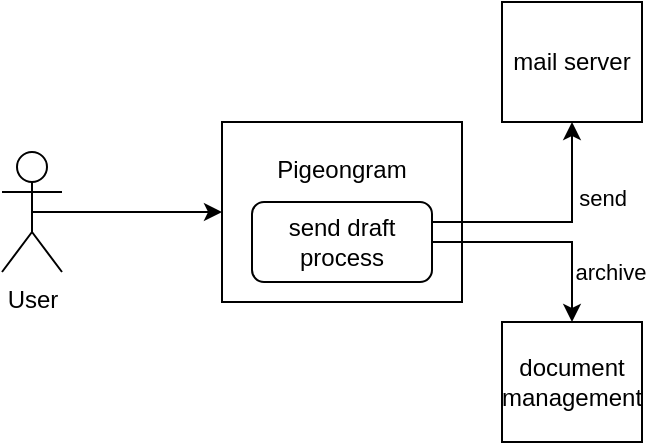 <mxfile version="15.4.0" type="device"><diagram id="zwkfqed8xbzyZJBHWSvy" name="Page-1"><mxGraphModel dx="946" dy="596" grid="1" gridSize="10" guides="1" tooltips="1" connect="1" arrows="1" fold="1" page="1" pageScale="1" pageWidth="827" pageHeight="1169" math="0" shadow="0"><root><mxCell id="0"/><mxCell id="1" parent="0"/><mxCell id="CPXBoHrCxSoyEhHohrTl-2" value="Pigeongram&lt;br&gt;&lt;br&gt;&lt;br&gt;&lt;br&gt;" style="rounded=0;whiteSpace=wrap;html=1;" vertex="1" parent="1"><mxGeometry x="350" y="260" width="120" height="90" as="geometry"/></mxCell><mxCell id="CPXBoHrCxSoyEhHohrTl-7" value="send" style="edgeStyle=orthogonalEdgeStyle;rounded=0;orthogonalLoop=1;jettySize=auto;html=1;entryX=0.5;entryY=1;entryDx=0;entryDy=0;exitX=1;exitY=0.25;exitDx=0;exitDy=0;" edge="1" parent="1" source="CPXBoHrCxSoyEhHohrTl-13" target="CPXBoHrCxSoyEhHohrTl-3"><mxGeometry x="0.375" y="-15" relative="1" as="geometry"><mxPoint as="offset"/></mxGeometry></mxCell><mxCell id="CPXBoHrCxSoyEhHohrTl-8" style="edgeStyle=orthogonalEdgeStyle;rounded=0;orthogonalLoop=1;jettySize=auto;html=1;exitX=1;exitY=0.5;exitDx=0;exitDy=0;" edge="1" parent="1" source="CPXBoHrCxSoyEhHohrTl-13" target="CPXBoHrCxSoyEhHohrTl-4"><mxGeometry relative="1" as="geometry"/></mxCell><mxCell id="CPXBoHrCxSoyEhHohrTl-12" value="archive" style="edgeLabel;html=1;align=center;verticalAlign=middle;resizable=0;points=[];" vertex="1" connectable="0" parent="CPXBoHrCxSoyEhHohrTl-8"><mxGeometry x="-0.109" y="-1" relative="1" as="geometry"><mxPoint x="40" y="14" as="offset"/></mxGeometry></mxCell><mxCell id="CPXBoHrCxSoyEhHohrTl-3" value="mail server" style="rounded=0;whiteSpace=wrap;html=1;" vertex="1" parent="1"><mxGeometry x="490" y="200" width="70" height="60" as="geometry"/></mxCell><mxCell id="CPXBoHrCxSoyEhHohrTl-4" value="document management" style="rounded=0;whiteSpace=wrap;html=1;" vertex="1" parent="1"><mxGeometry x="490" y="360" width="70" height="60" as="geometry"/></mxCell><mxCell id="CPXBoHrCxSoyEhHohrTl-10" style="edgeStyle=orthogonalEdgeStyle;rounded=0;orthogonalLoop=1;jettySize=auto;html=1;exitX=0.5;exitY=0.5;exitDx=0;exitDy=0;exitPerimeter=0;" edge="1" parent="1" source="CPXBoHrCxSoyEhHohrTl-9" target="CPXBoHrCxSoyEhHohrTl-2"><mxGeometry relative="1" as="geometry"/></mxCell><mxCell id="CPXBoHrCxSoyEhHohrTl-9" value="User" style="shape=umlActor;verticalLabelPosition=bottom;verticalAlign=top;html=1;outlineConnect=0;" vertex="1" parent="1"><mxGeometry x="240" y="275" width="30" height="60" as="geometry"/></mxCell><mxCell id="CPXBoHrCxSoyEhHohrTl-13" value="send draft&lt;br&gt;process" style="rounded=1;whiteSpace=wrap;html=1;" vertex="1" parent="1"><mxGeometry x="365" y="300" width="90" height="40" as="geometry"/></mxCell></root></mxGraphModel></diagram></mxfile>